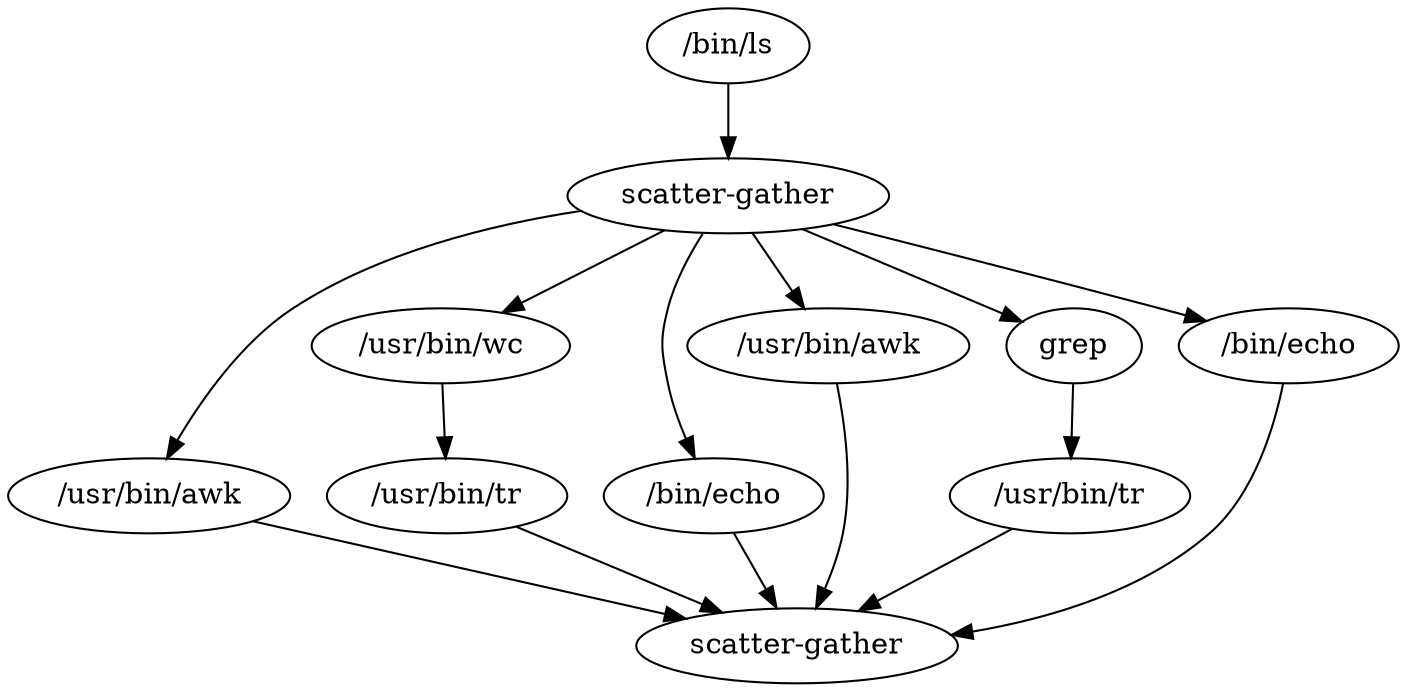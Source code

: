 digraph {
	n0 [label="/bin/ls"];
	n0 -> n1;
	n1 [label="scatter-gather"];
	n1 -> n2;
	n1 -> n4;
	n1 -> n6;
	n1 -> n7;
	n1 -> n8;
	n1 -> n10;
	n2 [label="/usr/bin/awk"];
	n2 -> n3;
	n3 [label="scatter-gather"];
	n4 [label="/usr/bin/wc"];
	n4 -> n5;
	n5 [label="/usr/bin/tr"];
	n5 -> n3;
	n6 [label="/bin/echo"];
	n6 -> n3;
	n7 [label="/usr/bin/awk"];
	n7 -> n3;
	n8 [label="grep"];
	n8 -> n9;
	n9 [label="/usr/bin/tr"];
	n9 -> n3;
	n10 [label="/bin/echo"];
	n10 -> n3;
}